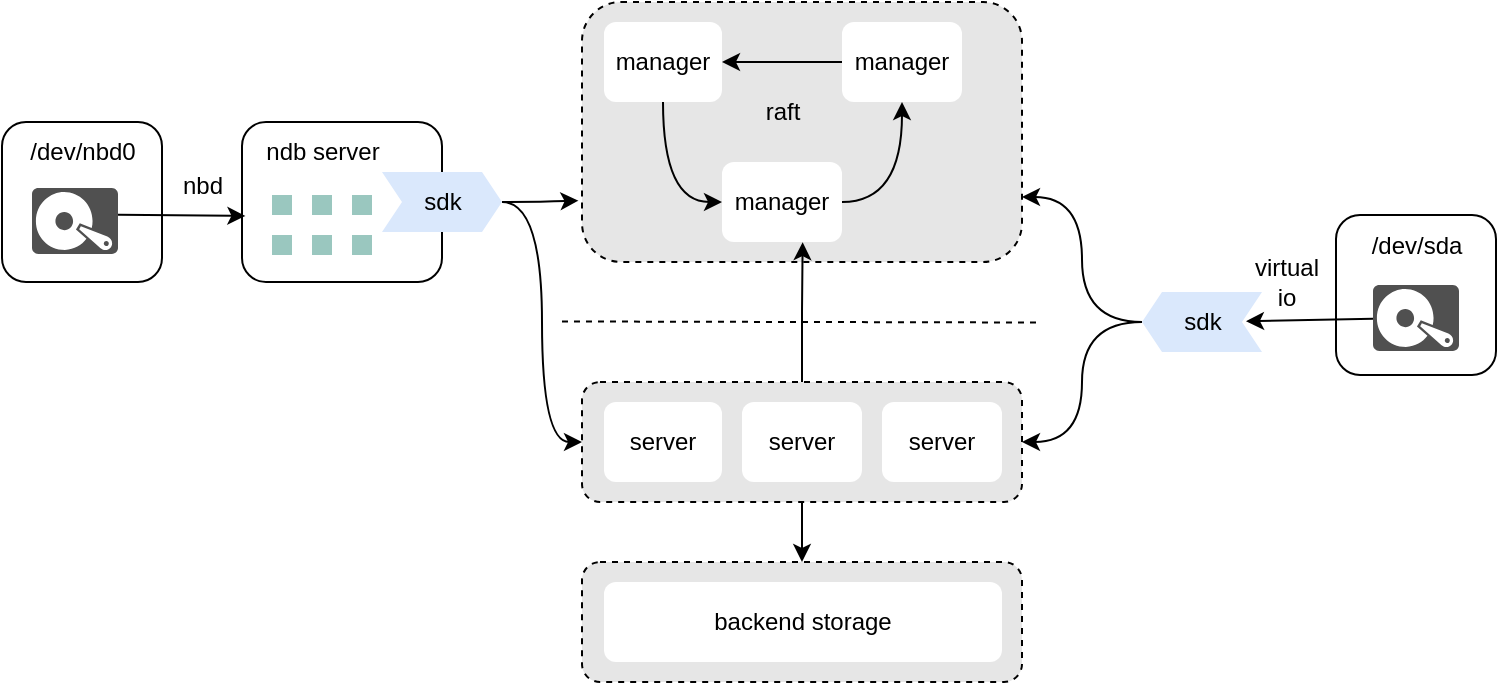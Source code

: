 <mxfile version="24.2.2" type="github">
  <diagram name="第 1 页" id="G6rXq8SEp3VB2jL0fzHg">
    <mxGraphModel dx="943" dy="559" grid="1" gridSize="10" guides="1" tooltips="1" connect="1" arrows="1" fold="1" page="1" pageScale="1" pageWidth="827" pageHeight="1169" math="0" shadow="0">
      <root>
        <mxCell id="0" />
        <mxCell id="1" parent="0" />
        <mxCell id="K1fO6ozwuy26ze_5ahop-41" value="" style="rounded=1;whiteSpace=wrap;html=1;dashed=1;fillColor=#E6E6E6;" vertex="1" parent="1">
          <mxGeometry x="370" width="220" height="130" as="geometry" />
        </mxCell>
        <mxCell id="K1fO6ozwuy26ze_5ahop-40" style="edgeStyle=orthogonalEdgeStyle;rounded=0;orthogonalLoop=1;jettySize=auto;html=1;entryX=0.5;entryY=0;entryDx=0;entryDy=0;" edge="1" parent="1" source="K1fO6ozwuy26ze_5ahop-34" target="K1fO6ozwuy26ze_5ahop-38">
          <mxGeometry relative="1" as="geometry" />
        </mxCell>
        <mxCell id="K1fO6ozwuy26ze_5ahop-34" value="" style="rounded=1;whiteSpace=wrap;html=1;dashed=1;fillColor=#E6E6E6;" vertex="1" parent="1">
          <mxGeometry x="370" y="190" width="220" height="60" as="geometry" />
        </mxCell>
        <mxCell id="K1fO6ozwuy26ze_5ahop-3" value="" style="rounded=1;whiteSpace=wrap;html=1;" vertex="1" parent="1">
          <mxGeometry x="80" y="60" width="80" height="80" as="geometry" />
        </mxCell>
        <mxCell id="K1fO6ozwuy26ze_5ahop-2" value="" style="sketch=0;pointerEvents=1;shadow=0;dashed=0;html=1;strokeColor=none;fillColor=#505050;labelPosition=center;verticalLabelPosition=bottom;verticalAlign=top;outlineConnect=0;align=center;shape=mxgraph.office.devices.hard_disk;rotation=-90;" vertex="1" parent="1">
          <mxGeometry x="100" y="88" width="33" height="43" as="geometry" />
        </mxCell>
        <mxCell id="K1fO6ozwuy26ze_5ahop-4" value="/dev/nbd0" style="text;html=1;align=center;verticalAlign=middle;resizable=0;points=[];autosize=1;strokeColor=none;fillColor=none;" vertex="1" parent="1">
          <mxGeometry x="80" y="60" width="80" height="30" as="geometry" />
        </mxCell>
        <mxCell id="K1fO6ozwuy26ze_5ahop-5" value="" style="rounded=1;whiteSpace=wrap;html=1;" vertex="1" parent="1">
          <mxGeometry x="200" y="60" width="100" height="80" as="geometry" />
        </mxCell>
        <mxCell id="K1fO6ozwuy26ze_5ahop-7" value="ndb server" style="text;html=1;align=center;verticalAlign=middle;resizable=0;points=[];autosize=1;strokeColor=none;fillColor=none;" vertex="1" parent="1">
          <mxGeometry x="200" y="60" width="80" height="30" as="geometry" />
        </mxCell>
        <mxCell id="K1fO6ozwuy26ze_5ahop-8" value="" style="endArrow=classic;html=1;rounded=0;exitX=0.594;exitY=1;exitDx=0;exitDy=0;exitPerimeter=0;entryX=0.017;entryY=0.587;entryDx=0;entryDy=0;entryPerimeter=0;" edge="1" parent="1" source="K1fO6ozwuy26ze_5ahop-2" target="K1fO6ozwuy26ze_5ahop-5">
          <mxGeometry width="50" height="50" relative="1" as="geometry">
            <mxPoint x="320" y="260" as="sourcePoint" />
            <mxPoint x="370" y="210" as="targetPoint" />
          </mxGeometry>
        </mxCell>
        <mxCell id="K1fO6ozwuy26ze_5ahop-9" value="" style="rounded=0;whiteSpace=wrap;html=1;strokeColor=none;fillColor=#9AC7BF;" vertex="1" parent="1">
          <mxGeometry x="215" y="96.5" width="10" height="10" as="geometry" />
        </mxCell>
        <mxCell id="K1fO6ozwuy26ze_5ahop-10" value="" style="rounded=0;whiteSpace=wrap;html=1;strokeColor=none;fillColor=#9AC7BF;" vertex="1" parent="1">
          <mxGeometry x="235" y="96.5" width="10" height="10" as="geometry" />
        </mxCell>
        <mxCell id="K1fO6ozwuy26ze_5ahop-11" value="" style="rounded=0;whiteSpace=wrap;html=1;strokeColor=none;fillColor=#9AC7BF;" vertex="1" parent="1">
          <mxGeometry x="255" y="96.5" width="10" height="10" as="geometry" />
        </mxCell>
        <mxCell id="K1fO6ozwuy26ze_5ahop-12" value="" style="rounded=0;whiteSpace=wrap;html=1;strokeColor=none;fillColor=#9AC7BF;" vertex="1" parent="1">
          <mxGeometry x="255" y="116.5" width="10" height="10" as="geometry" />
        </mxCell>
        <mxCell id="K1fO6ozwuy26ze_5ahop-13" value="" style="rounded=0;whiteSpace=wrap;html=1;strokeColor=none;fillColor=#9AC7BF;" vertex="1" parent="1">
          <mxGeometry x="215" y="116.5" width="10" height="10" as="geometry" />
        </mxCell>
        <mxCell id="K1fO6ozwuy26ze_5ahop-14" value="" style="rounded=0;whiteSpace=wrap;html=1;strokeColor=none;fillColor=#9AC7BF;" vertex="1" parent="1">
          <mxGeometry x="235" y="116.5" width="10" height="10" as="geometry" />
        </mxCell>
        <mxCell id="K1fO6ozwuy26ze_5ahop-36" style="edgeStyle=orthogonalEdgeStyle;rounded=0;orthogonalLoop=1;jettySize=auto;html=1;entryX=-0.008;entryY=0.764;entryDx=0;entryDy=0;curved=1;entryPerimeter=0;" edge="1" parent="1" source="K1fO6ozwuy26ze_5ahop-16" target="K1fO6ozwuy26ze_5ahop-41">
          <mxGeometry relative="1" as="geometry">
            <mxPoint x="370" y="130" as="targetPoint" />
          </mxGeometry>
        </mxCell>
        <mxCell id="K1fO6ozwuy26ze_5ahop-37" style="edgeStyle=orthogonalEdgeStyle;rounded=0;orthogonalLoop=1;jettySize=auto;html=1;entryX=0;entryY=0.5;entryDx=0;entryDy=0;curved=1;" edge="1" parent="1" source="K1fO6ozwuy26ze_5ahop-16" target="K1fO6ozwuy26ze_5ahop-34">
          <mxGeometry relative="1" as="geometry" />
        </mxCell>
        <mxCell id="K1fO6ozwuy26ze_5ahop-16" value="" style="shape=step;perimeter=stepPerimeter;whiteSpace=wrap;html=1;fixedSize=1;size=10;fillColor=#dae8fc;strokeColor=none;" vertex="1" parent="1">
          <mxGeometry x="270" y="85" width="60" height="30" as="geometry" />
        </mxCell>
        <mxCell id="K1fO6ozwuy26ze_5ahop-17" value="" style="endArrow=none;dashed=1;html=1;rounded=0;" edge="1" parent="1">
          <mxGeometry width="50" height="50" relative="1" as="geometry">
            <mxPoint x="360" y="159.73" as="sourcePoint" />
            <mxPoint x="600" y="160.26" as="targetPoint" />
          </mxGeometry>
        </mxCell>
        <mxCell id="K1fO6ozwuy26ze_5ahop-22" style="edgeStyle=orthogonalEdgeStyle;rounded=0;orthogonalLoop=1;jettySize=auto;html=1;entryX=0;entryY=0.5;entryDx=0;entryDy=0;curved=1;" edge="1" parent="1" source="K1fO6ozwuy26ze_5ahop-18" target="K1fO6ozwuy26ze_5ahop-20">
          <mxGeometry relative="1" as="geometry" />
        </mxCell>
        <mxCell id="K1fO6ozwuy26ze_5ahop-18" value="manager" style="rounded=1;whiteSpace=wrap;html=1;strokeColor=none;" vertex="1" parent="1">
          <mxGeometry x="381" y="10" width="59" height="40" as="geometry" />
        </mxCell>
        <mxCell id="K1fO6ozwuy26ze_5ahop-24" style="edgeStyle=orthogonalEdgeStyle;rounded=0;orthogonalLoop=1;jettySize=auto;html=1;" edge="1" parent="1" source="K1fO6ozwuy26ze_5ahop-19" target="K1fO6ozwuy26ze_5ahop-18">
          <mxGeometry relative="1" as="geometry" />
        </mxCell>
        <mxCell id="K1fO6ozwuy26ze_5ahop-19" value="manager" style="rounded=1;whiteSpace=wrap;html=1;strokeColor=none;" vertex="1" parent="1">
          <mxGeometry x="500" y="10" width="60" height="40" as="geometry" />
        </mxCell>
        <mxCell id="K1fO6ozwuy26ze_5ahop-23" style="edgeStyle=orthogonalEdgeStyle;rounded=0;orthogonalLoop=1;jettySize=auto;html=1;entryX=0.5;entryY=1;entryDx=0;entryDy=0;exitX=1;exitY=0.5;exitDx=0;exitDy=0;curved=1;" edge="1" parent="1" source="K1fO6ozwuy26ze_5ahop-20" target="K1fO6ozwuy26ze_5ahop-19">
          <mxGeometry relative="1" as="geometry" />
        </mxCell>
        <mxCell id="K1fO6ozwuy26ze_5ahop-20" value="manager" style="rounded=1;whiteSpace=wrap;html=1;strokeColor=none;" vertex="1" parent="1">
          <mxGeometry x="440" y="80" width="60" height="40" as="geometry" />
        </mxCell>
        <mxCell id="K1fO6ozwuy26ze_5ahop-25" value="r&lt;span style=&quot;background-color: initial;&quot;&gt;aft&lt;/span&gt;" style="text;html=1;align=center;verticalAlign=middle;resizable=0;points=[];autosize=1;strokeColor=none;fillColor=none;" vertex="1" parent="1">
          <mxGeometry x="450" y="40" width="40" height="30" as="geometry" />
        </mxCell>
        <mxCell id="K1fO6ozwuy26ze_5ahop-27" value="server" style="rounded=1;whiteSpace=wrap;html=1;strokeColor=none;" vertex="1" parent="1">
          <mxGeometry x="381" y="200" width="59" height="40" as="geometry" />
        </mxCell>
        <mxCell id="K1fO6ozwuy26ze_5ahop-31" value="server" style="rounded=1;whiteSpace=wrap;html=1;strokeColor=none;" vertex="1" parent="1">
          <mxGeometry x="450" y="200" width="60" height="40" as="geometry" />
        </mxCell>
        <mxCell id="K1fO6ozwuy26ze_5ahop-33" value="server" style="rounded=1;whiteSpace=wrap;html=1;strokeColor=none;" vertex="1" parent="1">
          <mxGeometry x="520" y="200" width="60" height="40" as="geometry" />
        </mxCell>
        <mxCell id="K1fO6ozwuy26ze_5ahop-35" style="edgeStyle=orthogonalEdgeStyle;rounded=0;orthogonalLoop=1;jettySize=auto;html=1;entryX=0.672;entryY=1.002;entryDx=0;entryDy=0;entryPerimeter=0;" edge="1" parent="1" source="K1fO6ozwuy26ze_5ahop-34" target="K1fO6ozwuy26ze_5ahop-20">
          <mxGeometry relative="1" as="geometry" />
        </mxCell>
        <mxCell id="K1fO6ozwuy26ze_5ahop-38" value="" style="rounded=1;whiteSpace=wrap;html=1;dashed=1;fillColor=#E6E6E6;" vertex="1" parent="1">
          <mxGeometry x="370" y="280" width="220" height="60" as="geometry" />
        </mxCell>
        <mxCell id="K1fO6ozwuy26ze_5ahop-39" value="backend storage" style="rounded=1;whiteSpace=wrap;html=1;strokeColor=none;" vertex="1" parent="1">
          <mxGeometry x="381" y="290" width="199" height="40" as="geometry" />
        </mxCell>
        <mxCell id="K1fO6ozwuy26ze_5ahop-42" value="" style="rounded=1;whiteSpace=wrap;html=1;" vertex="1" parent="1">
          <mxGeometry x="747" y="106.5" width="80" height="80" as="geometry" />
        </mxCell>
        <mxCell id="K1fO6ozwuy26ze_5ahop-43" value="/dev/sda" style="text;html=1;align=center;verticalAlign=middle;resizable=0;points=[];autosize=1;strokeColor=none;fillColor=none;" vertex="1" parent="1">
          <mxGeometry x="752" y="106.5" width="70" height="30" as="geometry" />
        </mxCell>
        <mxCell id="K1fO6ozwuy26ze_5ahop-49" style="edgeStyle=orthogonalEdgeStyle;rounded=0;orthogonalLoop=1;jettySize=auto;html=1;entryX=1;entryY=0.5;entryDx=0;entryDy=0;curved=1;" edge="1" parent="1" source="K1fO6ozwuy26ze_5ahop-45" target="K1fO6ozwuy26ze_5ahop-34">
          <mxGeometry relative="1" as="geometry" />
        </mxCell>
        <mxCell id="K1fO6ozwuy26ze_5ahop-45" value="" style="shape=step;perimeter=stepPerimeter;whiteSpace=wrap;html=1;fixedSize=1;size=10;fillColor=#dae8fc;strokeColor=none;rotation=-180;" vertex="1" parent="1">
          <mxGeometry x="650" y="145" width="60" height="30" as="geometry" />
        </mxCell>
        <mxCell id="K1fO6ozwuy26ze_5ahop-47" style="edgeStyle=orthogonalEdgeStyle;rounded=0;orthogonalLoop=1;jettySize=auto;html=1;entryX=1;entryY=0.75;entryDx=0;entryDy=0;curved=1;exitX=1;exitY=0.5;exitDx=0;exitDy=0;" edge="1" parent="1" source="K1fO6ozwuy26ze_5ahop-45" target="K1fO6ozwuy26ze_5ahop-41">
          <mxGeometry relative="1" as="geometry" />
        </mxCell>
        <mxCell id="K1fO6ozwuy26ze_5ahop-46" value="virtual&lt;div&gt;io&lt;/div&gt;" style="text;html=1;align=center;verticalAlign=middle;resizable=0;points=[];autosize=1;strokeColor=none;fillColor=none;" vertex="1" parent="1">
          <mxGeometry x="692" y="120" width="60" height="40" as="geometry" />
        </mxCell>
        <mxCell id="K1fO6ozwuy26ze_5ahop-50" value="sdk" style="text;html=1;align=center;verticalAlign=middle;resizable=0;points=[];autosize=1;strokeColor=none;fillColor=none;" vertex="1" parent="1">
          <mxGeometry x="660" y="145" width="40" height="30" as="geometry" />
        </mxCell>
        <mxCell id="K1fO6ozwuy26ze_5ahop-51" value="sdk" style="text;html=1;align=center;verticalAlign=middle;resizable=0;points=[];autosize=1;strokeColor=none;fillColor=none;" vertex="1" parent="1">
          <mxGeometry x="280" y="85" width="40" height="30" as="geometry" />
        </mxCell>
        <mxCell id="K1fO6ozwuy26ze_5ahop-52" value="nbd" style="text;html=1;align=center;verticalAlign=middle;resizable=0;points=[];autosize=1;strokeColor=none;fillColor=none;" vertex="1" parent="1">
          <mxGeometry x="160" y="76.5" width="40" height="30" as="geometry" />
        </mxCell>
        <mxCell id="K1fO6ozwuy26ze_5ahop-53" value="" style="sketch=0;pointerEvents=1;shadow=0;dashed=0;html=1;strokeColor=none;fillColor=#505050;labelPosition=center;verticalLabelPosition=bottom;verticalAlign=top;outlineConnect=0;align=center;shape=mxgraph.office.devices.hard_disk;rotation=-90;" vertex="1" parent="1">
          <mxGeometry x="770.5" y="136.5" width="33" height="43" as="geometry" />
        </mxCell>
        <mxCell id="K1fO6ozwuy26ze_5ahop-54" value="" style="endArrow=classic;html=1;rounded=0;entryX=1.05;entryY=0.488;entryDx=0;entryDy=0;entryPerimeter=0;" edge="1" parent="1" source="K1fO6ozwuy26ze_5ahop-53" target="K1fO6ozwuy26ze_5ahop-50">
          <mxGeometry width="50" height="50" relative="1" as="geometry">
            <mxPoint x="390" y="210" as="sourcePoint" />
            <mxPoint x="440" y="160" as="targetPoint" />
          </mxGeometry>
        </mxCell>
      </root>
    </mxGraphModel>
  </diagram>
</mxfile>
